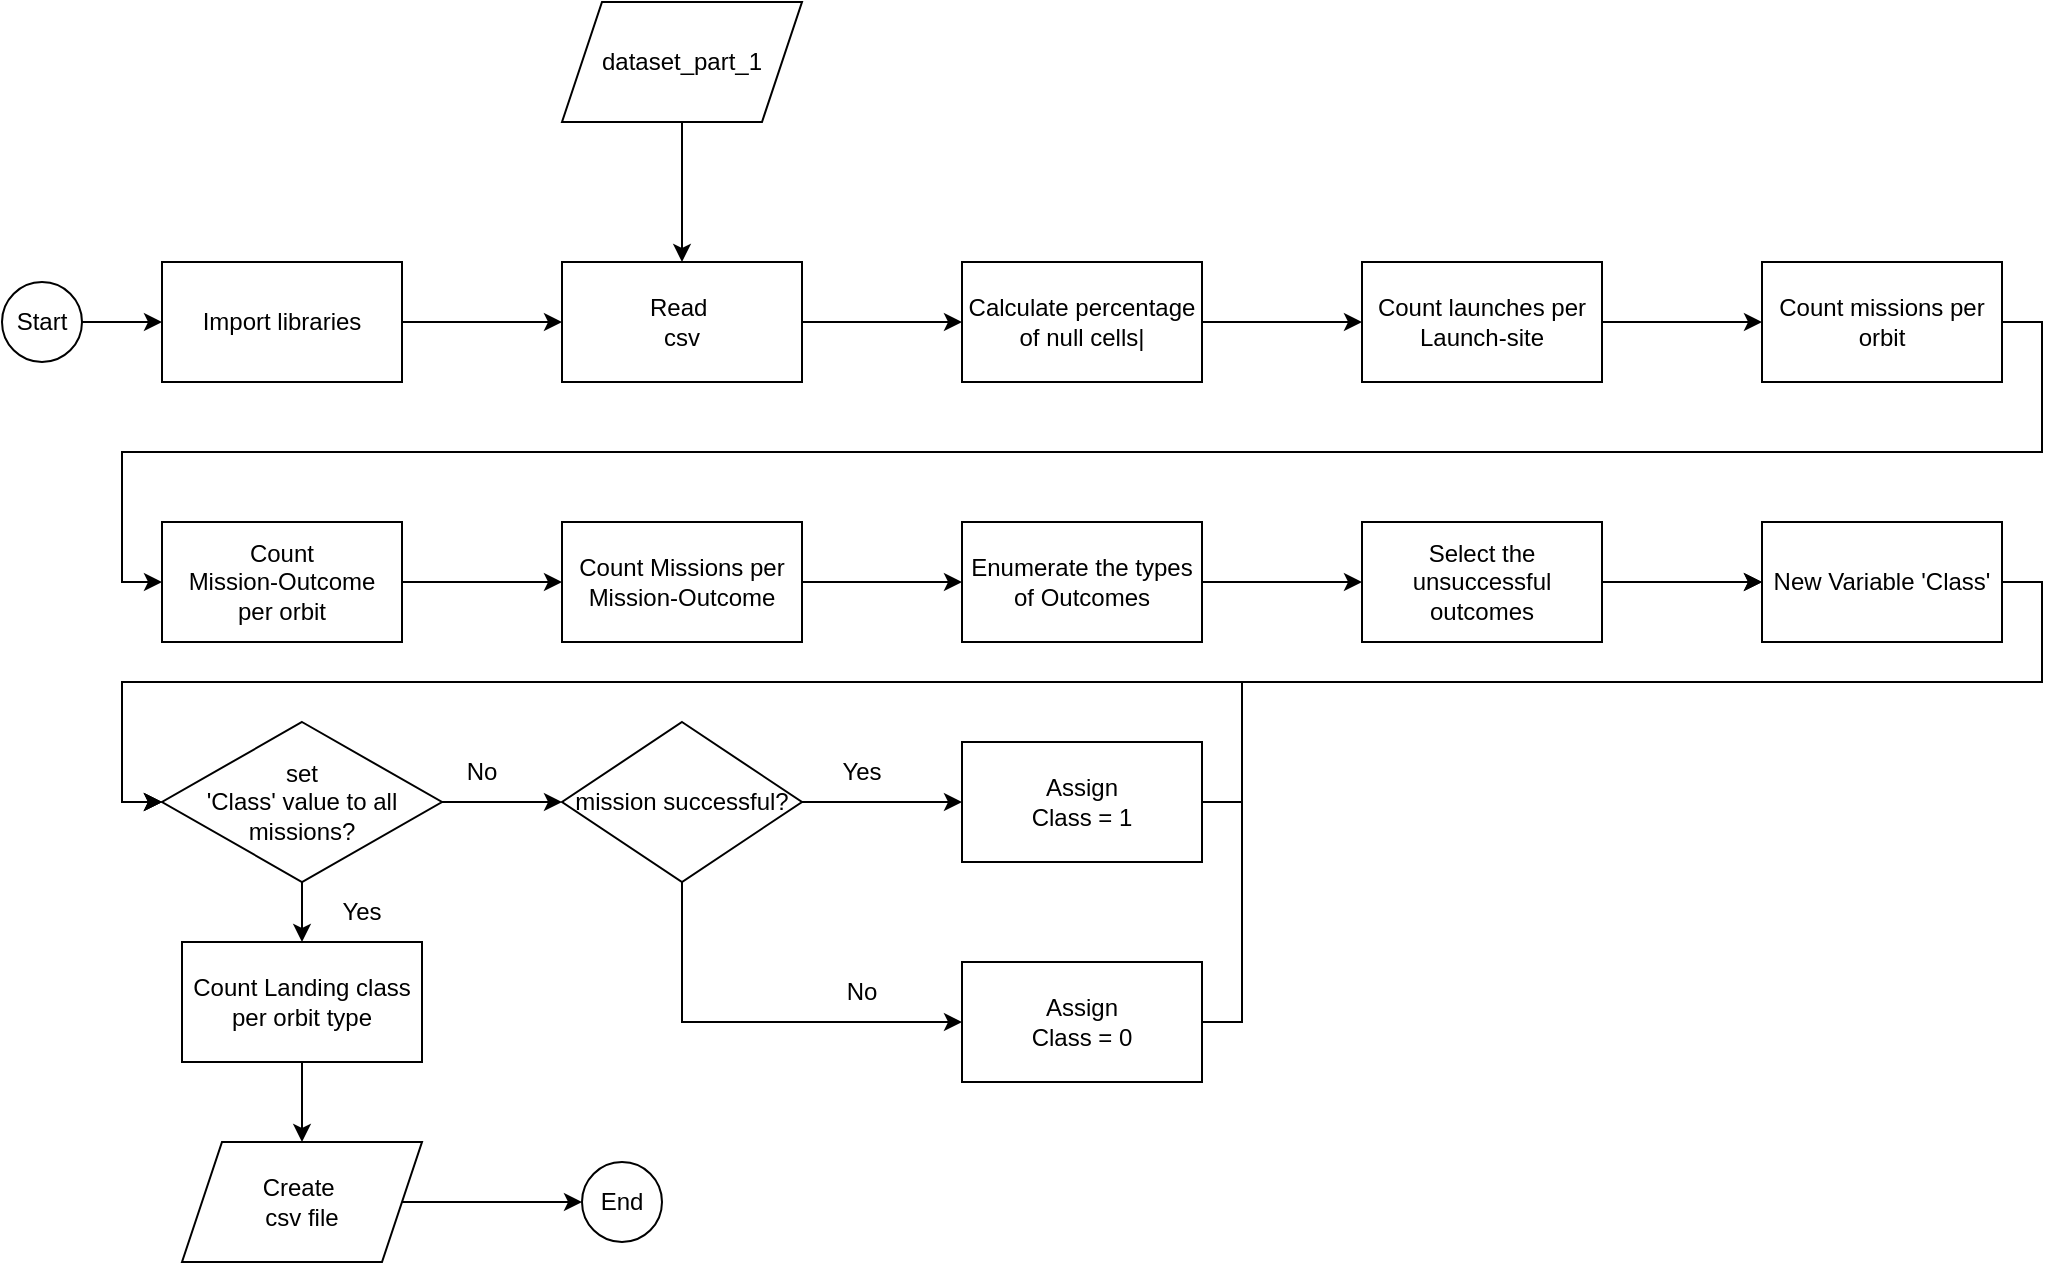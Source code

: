 <mxfile version="20.6.0" type="github">
  <diagram id="5ADxoYoFJ6WQMiYRAR7u" name="Page-1">
    <mxGraphModel dx="1662" dy="754" grid="1" gridSize="10" guides="1" tooltips="1" connect="1" arrows="1" fold="1" page="1" pageScale="1" pageWidth="1169" pageHeight="827" math="0" shadow="0">
      <root>
        <mxCell id="0" />
        <mxCell id="1" parent="0" />
        <mxCell id="W6Bv4ejxW_uESNOz4aTP-5" value="" style="edgeStyle=orthogonalEdgeStyle;rounded=0;orthogonalLoop=1;jettySize=auto;html=1;exitX=1;exitY=0.5;exitDx=0;exitDy=0;entryX=0;entryY=0.5;entryDx=0;entryDy=0;" edge="1" parent="1" source="W6Bv4ejxW_uESNOz4aTP-2" target="W6Bv4ejxW_uESNOz4aTP-4">
          <mxGeometry relative="1" as="geometry">
            <mxPoint x="90" y="180" as="sourcePoint" />
            <mxPoint x="90" y="240" as="targetPoint" />
          </mxGeometry>
        </mxCell>
        <mxCell id="W6Bv4ejxW_uESNOz4aTP-2" value="Start" style="ellipse;whiteSpace=wrap;html=1;aspect=fixed;" vertex="1" parent="1">
          <mxGeometry x="40" y="160" width="40" height="40" as="geometry" />
        </mxCell>
        <mxCell id="W6Bv4ejxW_uESNOz4aTP-7" value="" style="edgeStyle=orthogonalEdgeStyle;rounded=0;orthogonalLoop=1;jettySize=auto;html=1;entryX=0;entryY=0.5;entryDx=0;entryDy=0;exitX=1;exitY=0.5;exitDx=0;exitDy=0;" edge="1" parent="1" source="W6Bv4ejxW_uESNOz4aTP-4" target="W6Bv4ejxW_uESNOz4aTP-6">
          <mxGeometry relative="1" as="geometry" />
        </mxCell>
        <mxCell id="W6Bv4ejxW_uESNOz4aTP-4" value="Import libraries" style="whiteSpace=wrap;html=1;" vertex="1" parent="1">
          <mxGeometry x="120" y="150" width="120" height="60" as="geometry" />
        </mxCell>
        <mxCell id="W6Bv4ejxW_uESNOz4aTP-10" value="" style="edgeStyle=orthogonalEdgeStyle;rounded=0;orthogonalLoop=1;jettySize=auto;html=1;entryX=0.5;entryY=0;entryDx=0;entryDy=0;exitX=0.5;exitY=1;exitDx=0;exitDy=0;" edge="1" parent="1" source="W6Bv4ejxW_uESNOz4aTP-9" target="W6Bv4ejxW_uESNOz4aTP-6">
          <mxGeometry relative="1" as="geometry">
            <mxPoint x="470" y="260" as="sourcePoint" />
          </mxGeometry>
        </mxCell>
        <mxCell id="W6Bv4ejxW_uESNOz4aTP-12" value="" style="edgeStyle=orthogonalEdgeStyle;rounded=0;orthogonalLoop=1;jettySize=auto;html=1;" edge="1" parent="1" source="W6Bv4ejxW_uESNOz4aTP-6" target="W6Bv4ejxW_uESNOz4aTP-11">
          <mxGeometry relative="1" as="geometry" />
        </mxCell>
        <mxCell id="W6Bv4ejxW_uESNOz4aTP-6" value="Read&amp;nbsp;&lt;br&gt;csv" style="whiteSpace=wrap;html=1;" vertex="1" parent="1">
          <mxGeometry x="320" y="150" width="120" height="60" as="geometry" />
        </mxCell>
        <mxCell id="W6Bv4ejxW_uESNOz4aTP-9" value="dataset_part_1" style="shape=parallelogram;perimeter=parallelogramPerimeter;whiteSpace=wrap;html=1;fixedSize=1;" vertex="1" parent="1">
          <mxGeometry x="320" y="20" width="120" height="60" as="geometry" />
        </mxCell>
        <mxCell id="W6Bv4ejxW_uESNOz4aTP-14" value="" style="edgeStyle=orthogonalEdgeStyle;rounded=0;orthogonalLoop=1;jettySize=auto;html=1;" edge="1" parent="1" source="W6Bv4ejxW_uESNOz4aTP-11" target="W6Bv4ejxW_uESNOz4aTP-13">
          <mxGeometry relative="1" as="geometry" />
        </mxCell>
        <mxCell id="W6Bv4ejxW_uESNOz4aTP-11" value="Calculate percentage of null cells|" style="whiteSpace=wrap;html=1;" vertex="1" parent="1">
          <mxGeometry x="520" y="150" width="120" height="60" as="geometry" />
        </mxCell>
        <mxCell id="W6Bv4ejxW_uESNOz4aTP-16" value="" style="edgeStyle=orthogonalEdgeStyle;rounded=0;orthogonalLoop=1;jettySize=auto;html=1;" edge="1" parent="1" source="W6Bv4ejxW_uESNOz4aTP-13" target="W6Bv4ejxW_uESNOz4aTP-15">
          <mxGeometry relative="1" as="geometry" />
        </mxCell>
        <mxCell id="W6Bv4ejxW_uESNOz4aTP-13" value="Count launches per Launch-site" style="whiteSpace=wrap;html=1;" vertex="1" parent="1">
          <mxGeometry x="720" y="150" width="120" height="60" as="geometry" />
        </mxCell>
        <mxCell id="W6Bv4ejxW_uESNOz4aTP-18" style="edgeStyle=orthogonalEdgeStyle;rounded=0;orthogonalLoop=1;jettySize=auto;html=1;exitX=1;exitY=0.5;exitDx=0;exitDy=0;entryX=0;entryY=0.5;entryDx=0;entryDy=0;" edge="1" parent="1" source="W6Bv4ejxW_uESNOz4aTP-15" target="W6Bv4ejxW_uESNOz4aTP-17">
          <mxGeometry relative="1" as="geometry" />
        </mxCell>
        <mxCell id="W6Bv4ejxW_uESNOz4aTP-15" value="Count missions per orbit" style="whiteSpace=wrap;html=1;" vertex="1" parent="1">
          <mxGeometry x="920" y="150" width="120" height="60" as="geometry" />
        </mxCell>
        <mxCell id="W6Bv4ejxW_uESNOz4aTP-20" value="" style="edgeStyle=orthogonalEdgeStyle;rounded=0;orthogonalLoop=1;jettySize=auto;html=1;" edge="1" parent="1" source="W6Bv4ejxW_uESNOz4aTP-17" target="W6Bv4ejxW_uESNOz4aTP-19">
          <mxGeometry relative="1" as="geometry" />
        </mxCell>
        <mxCell id="W6Bv4ejxW_uESNOz4aTP-17" value="Count &lt;br&gt;Mission-Outcome&lt;br&gt;per orbit" style="rounded=0;whiteSpace=wrap;html=1;" vertex="1" parent="1">
          <mxGeometry x="120" y="280" width="120" height="60" as="geometry" />
        </mxCell>
        <mxCell id="W6Bv4ejxW_uESNOz4aTP-22" value="" style="edgeStyle=orthogonalEdgeStyle;rounded=0;orthogonalLoop=1;jettySize=auto;html=1;" edge="1" parent="1" source="W6Bv4ejxW_uESNOz4aTP-19" target="W6Bv4ejxW_uESNOz4aTP-21">
          <mxGeometry relative="1" as="geometry" />
        </mxCell>
        <mxCell id="W6Bv4ejxW_uESNOz4aTP-19" value="Count Missions per Mission-Outcome" style="whiteSpace=wrap;html=1;rounded=0;" vertex="1" parent="1">
          <mxGeometry x="320" y="280" width="120" height="60" as="geometry" />
        </mxCell>
        <mxCell id="W6Bv4ejxW_uESNOz4aTP-25" value="" style="edgeStyle=orthogonalEdgeStyle;rounded=0;orthogonalLoop=1;jettySize=auto;html=1;" edge="1" parent="1" source="W6Bv4ejxW_uESNOz4aTP-21" target="W6Bv4ejxW_uESNOz4aTP-24">
          <mxGeometry relative="1" as="geometry" />
        </mxCell>
        <mxCell id="W6Bv4ejxW_uESNOz4aTP-21" value="Enumerate the types of Outcomes" style="whiteSpace=wrap;html=1;rounded=0;" vertex="1" parent="1">
          <mxGeometry x="520" y="280" width="120" height="60" as="geometry" />
        </mxCell>
        <mxCell id="W6Bv4ejxW_uESNOz4aTP-27" value="" style="edgeStyle=orthogonalEdgeStyle;rounded=0;orthogonalLoop=1;jettySize=auto;html=1;" edge="1" parent="1" source="W6Bv4ejxW_uESNOz4aTP-24">
          <mxGeometry relative="1" as="geometry">
            <mxPoint x="920" y="310" as="targetPoint" />
          </mxGeometry>
        </mxCell>
        <mxCell id="W6Bv4ejxW_uESNOz4aTP-30" value="" style="edgeStyle=orthogonalEdgeStyle;rounded=0;orthogonalLoop=1;jettySize=auto;html=1;" edge="1" parent="1" source="W6Bv4ejxW_uESNOz4aTP-24" target="W6Bv4ejxW_uESNOz4aTP-29">
          <mxGeometry relative="1" as="geometry" />
        </mxCell>
        <mxCell id="W6Bv4ejxW_uESNOz4aTP-24" value="Select the unsuccessful outcomes" style="whiteSpace=wrap;html=1;rounded=0;" vertex="1" parent="1">
          <mxGeometry x="720" y="280" width="120" height="60" as="geometry" />
        </mxCell>
        <mxCell id="W6Bv4ejxW_uESNOz4aTP-35" value="" style="edgeStyle=orthogonalEdgeStyle;rounded=0;orthogonalLoop=1;jettySize=auto;html=1;" edge="1" parent="1" source="W6Bv4ejxW_uESNOz4aTP-28" target="W6Bv4ejxW_uESNOz4aTP-34">
          <mxGeometry relative="1" as="geometry" />
        </mxCell>
        <mxCell id="W6Bv4ejxW_uESNOz4aTP-51" style="edgeStyle=orthogonalEdgeStyle;rounded=0;orthogonalLoop=1;jettySize=auto;html=1;exitX=0.5;exitY=1;exitDx=0;exitDy=0;entryX=0.5;entryY=0;entryDx=0;entryDy=0;" edge="1" parent="1" source="W6Bv4ejxW_uESNOz4aTP-28" target="W6Bv4ejxW_uESNOz4aTP-46">
          <mxGeometry relative="1" as="geometry" />
        </mxCell>
        <mxCell id="W6Bv4ejxW_uESNOz4aTP-28" value="set &lt;br&gt;&#39;Class&#39; value to all missions?" style="rhombus;whiteSpace=wrap;html=1;" vertex="1" parent="1">
          <mxGeometry x="120" y="380" width="140" height="80" as="geometry" />
        </mxCell>
        <mxCell id="W6Bv4ejxW_uESNOz4aTP-33" style="edgeStyle=orthogonalEdgeStyle;rounded=0;orthogonalLoop=1;jettySize=auto;html=1;exitX=1;exitY=0.5;exitDx=0;exitDy=0;entryX=0;entryY=0.5;entryDx=0;entryDy=0;" edge="1" parent="1" source="W6Bv4ejxW_uESNOz4aTP-29" target="W6Bv4ejxW_uESNOz4aTP-28">
          <mxGeometry relative="1" as="geometry" />
        </mxCell>
        <mxCell id="W6Bv4ejxW_uESNOz4aTP-29" value="New Variable &#39;Class&#39;" style="whiteSpace=wrap;html=1;rounded=0;" vertex="1" parent="1">
          <mxGeometry x="920" y="280" width="120" height="60" as="geometry" />
        </mxCell>
        <mxCell id="W6Bv4ejxW_uESNOz4aTP-37" value="" style="edgeStyle=orthogonalEdgeStyle;rounded=0;orthogonalLoop=1;jettySize=auto;html=1;" edge="1" parent="1" source="W6Bv4ejxW_uESNOz4aTP-34" target="W6Bv4ejxW_uESNOz4aTP-36">
          <mxGeometry relative="1" as="geometry" />
        </mxCell>
        <mxCell id="W6Bv4ejxW_uESNOz4aTP-40" style="edgeStyle=orthogonalEdgeStyle;rounded=0;orthogonalLoop=1;jettySize=auto;html=1;exitX=0.5;exitY=1;exitDx=0;exitDy=0;entryX=0;entryY=0.5;entryDx=0;entryDy=0;" edge="1" parent="1" source="W6Bv4ejxW_uESNOz4aTP-34" target="W6Bv4ejxW_uESNOz4aTP-38">
          <mxGeometry relative="1" as="geometry" />
        </mxCell>
        <mxCell id="W6Bv4ejxW_uESNOz4aTP-34" value="mission successful?" style="rhombus;whiteSpace=wrap;html=1;" vertex="1" parent="1">
          <mxGeometry x="320" y="380" width="120" height="80" as="geometry" />
        </mxCell>
        <mxCell id="W6Bv4ejxW_uESNOz4aTP-41" style="edgeStyle=orthogonalEdgeStyle;rounded=0;orthogonalLoop=1;jettySize=auto;html=1;exitX=1;exitY=0.5;exitDx=0;exitDy=0;entryX=0;entryY=0.5;entryDx=0;entryDy=0;" edge="1" parent="1" source="W6Bv4ejxW_uESNOz4aTP-36" target="W6Bv4ejxW_uESNOz4aTP-28">
          <mxGeometry relative="1" as="geometry">
            <Array as="points">
              <mxPoint x="660" y="420" />
              <mxPoint x="660" y="360" />
              <mxPoint x="100" y="360" />
              <mxPoint x="100" y="420" />
            </Array>
          </mxGeometry>
        </mxCell>
        <mxCell id="W6Bv4ejxW_uESNOz4aTP-36" value="Assign&lt;br&gt;Class = 1" style="whiteSpace=wrap;html=1;" vertex="1" parent="1">
          <mxGeometry x="520" y="390" width="120" height="60" as="geometry" />
        </mxCell>
        <mxCell id="W6Bv4ejxW_uESNOz4aTP-44" style="edgeStyle=orthogonalEdgeStyle;rounded=0;orthogonalLoop=1;jettySize=auto;html=1;exitX=1;exitY=0.5;exitDx=0;exitDy=0;entryX=0;entryY=0.5;entryDx=0;entryDy=0;" edge="1" parent="1" source="W6Bv4ejxW_uESNOz4aTP-38" target="W6Bv4ejxW_uESNOz4aTP-28">
          <mxGeometry relative="1" as="geometry">
            <Array as="points">
              <mxPoint x="660" y="530" />
              <mxPoint x="660" y="360" />
              <mxPoint x="100" y="360" />
              <mxPoint x="100" y="420" />
            </Array>
          </mxGeometry>
        </mxCell>
        <mxCell id="W6Bv4ejxW_uESNOz4aTP-38" value="Assign&lt;br&gt;Class = 0" style="whiteSpace=wrap;html=1;" vertex="1" parent="1">
          <mxGeometry x="520" y="500" width="120" height="60" as="geometry" />
        </mxCell>
        <mxCell id="W6Bv4ejxW_uESNOz4aTP-53" style="edgeStyle=orthogonalEdgeStyle;rounded=0;orthogonalLoop=1;jettySize=auto;html=1;exitX=0.5;exitY=1;exitDx=0;exitDy=0;entryX=0.5;entryY=0;entryDx=0;entryDy=0;" edge="1" parent="1" source="W6Bv4ejxW_uESNOz4aTP-46" target="W6Bv4ejxW_uESNOz4aTP-52">
          <mxGeometry relative="1" as="geometry" />
        </mxCell>
        <mxCell id="W6Bv4ejxW_uESNOz4aTP-46" value="Count Landing class per orbit type" style="rounded=0;whiteSpace=wrap;html=1;" vertex="1" parent="1">
          <mxGeometry x="130" y="490" width="120" height="60" as="geometry" />
        </mxCell>
        <mxCell id="W6Bv4ejxW_uESNOz4aTP-47" value="Yes&lt;span style=&quot;color: rgba(0, 0, 0, 0); font-family: monospace; font-size: 0px; text-align: start;&quot;&gt;%3CmxGraphModel%3E%3Croot%3E%3CmxCell%20id%3D%220%22%2F%3E%3CmxCell%20id%3D%221%22%20parent%3D%220%22%2F%3E%3CmxCell%20id%3D%222%22%20value%3D%22Count%20%26lt%3Bbr%26gt%3BMission-Outcome%26lt%3Bbr%26gt%3Bper%20orbit%22%20style%3D%22rounded%3D0%3BwhiteSpace%3Dwrap%3Bhtml%3D1%3B%22%20vertex%3D%221%22%20parent%3D%221%22%3E%3CmxGeometry%20x%3D%22120%22%20y%3D%22280%22%20width%3D%22120%22%20height%3D%2260%22%20as%3D%22geometry%22%2F%3E%3C%2FmxCell%3E%3C%2Froot%3E%3C%2FmxGraphModel%3E&lt;/span&gt;&lt;span style=&quot;color: rgba(0, 0, 0, 0); font-family: monospace; font-size: 0px; text-align: start;&quot;&gt;%3CmxGraphModel%3E%3Croot%3E%3CmxCell%20id%3D%220%22%2F%3E%3CmxCell%20id%3D%221%22%20parent%3D%220%22%2F%3E%3CmxCell%20id%3D%222%22%20value%3D%22Count%20%26lt%3Bbr%26gt%3BMission-Outcome%26lt%3Bbr%26gt%3Bper%20orbit%22%20style%3D%22rounded%3D0%3BwhiteSpace%3Dwrap%3Bhtml%3D1%3B%22%20vertex%3D%221%22%20parent%3D%221%22%3E%3CmxGeometry%20x%3D%22120%22%20y%3D%22280%22%20width%3D%22120%22%20height%3D%2260%22%20as%3D%22geometry%22%2F%3E%3C%2FmxCell%3E%3C%2Froot%3E%3C%2FmxGraphModel%3E&lt;/span&gt;&lt;span style=&quot;color: rgba(0, 0, 0, 0); font-family: monospace; font-size: 0px; text-align: start;&quot;&gt;%3CmxGraphModel%3E%3Croot%3E%3CmxCell%20id%3D%220%22%2F%3E%3CmxCell%20id%3D%221%22%20parent%3D%220%22%2F%3E%3CmxCell%20id%3D%222%22%20value%3D%22Count%20%26lt%3Bbr%26gt%3BMission-Outcome%26lt%3Bbr%26gt%3Bper%20orbit%22%20style%3D%22rounded%3D0%3BwhiteSpace%3Dwrap%3Bhtml%3D1%3B%22%20vertex%3D%221%22%20parent%3D%221%22%3E%3CmxGeometry%20x%3D%22120%22%20y%3D%22280%22%20width%3D%22120%22%20height%3D%2260%22%20as%3D%22geometry%22%2F%3E%3C%2FmxCell%3E%3C%2Froot%3E%3C%2FmxGraphModel%3E&lt;/span&gt;" style="text;html=1;strokeColor=none;fillColor=none;align=center;verticalAlign=middle;whiteSpace=wrap;rounded=0;" vertex="1" parent="1">
          <mxGeometry x="190" y="460" width="60" height="30" as="geometry" />
        </mxCell>
        <mxCell id="W6Bv4ejxW_uESNOz4aTP-48" value="No" style="text;html=1;strokeColor=none;fillColor=none;align=center;verticalAlign=middle;whiteSpace=wrap;rounded=0;" vertex="1" parent="1">
          <mxGeometry x="250" y="390" width="60" height="30" as="geometry" />
        </mxCell>
        <mxCell id="W6Bv4ejxW_uESNOz4aTP-49" value="Yes&lt;span style=&quot;color: rgba(0, 0, 0, 0); font-family: monospace; font-size: 0px; text-align: start;&quot;&gt;%3CmxGraphModel%3E%3Croot%3E%3CmxCell%20id%3D%220%22%2F%3E%3CmxCell%20id%3D%221%22%20parent%3D%220%22%2F%3E%3CmxCell%20id%3D%222%22%20value%3D%22Count%20%26lt%3Bbr%26gt%3BMission-Outcome%26lt%3Bbr%26gt%3Bper%20orbit%22%20style%3D%22rounded%3D0%3BwhiteSpace%3Dwrap%3Bhtml%3D1%3B%22%20vertex%3D%221%22%20parent%3D%221%22%3E%3CmxGeometry%20x%3D%22120%22%20y%3D%22280%22%20width%3D%22120%22%20height%3D%2260%22%20as%3D%22geometry%22%2F%3E%3C%2FmxCell%3E%3C%2Froot%3E%3C%2FmxGraphModel%3E&lt;/span&gt;&lt;span style=&quot;color: rgba(0, 0, 0, 0); font-family: monospace; font-size: 0px; text-align: start;&quot;&gt;%3CmxGraphModel%3E%3Croot%3E%3CmxCell%20id%3D%220%22%2F%3E%3CmxCell%20id%3D%221%22%20parent%3D%220%22%2F%3E%3CmxCell%20id%3D%222%22%20value%3D%22Count%20%26lt%3Bbr%26gt%3BMission-Outcome%26lt%3Bbr%26gt%3Bper%20orbit%22%20style%3D%22rounded%3D0%3BwhiteSpace%3Dwrap%3Bhtml%3D1%3B%22%20vertex%3D%221%22%20parent%3D%221%22%3E%3CmxGeometry%20x%3D%22120%22%20y%3D%22280%22%20width%3D%22120%22%20height%3D%2260%22%20as%3D%22geometry%22%2F%3E%3C%2FmxCell%3E%3C%2Froot%3E%3C%2FmxGraphModel%3E&lt;/span&gt;&lt;span style=&quot;color: rgba(0, 0, 0, 0); font-family: monospace; font-size: 0px; text-align: start;&quot;&gt;%3CmxGraphModel%3E%3Croot%3E%3CmxCell%20id%3D%220%22%2F%3E%3CmxCell%20id%3D%221%22%20parent%3D%220%22%2F%3E%3CmxCell%20id%3D%222%22%20value%3D%22Count%20%26lt%3Bbr%26gt%3BMission-Outcome%26lt%3Bbr%26gt%3Bper%20orbit%22%20style%3D%22rounded%3D0%3BwhiteSpace%3Dwrap%3Bhtml%3D1%3B%22%20vertex%3D%221%22%20parent%3D%221%22%3E%3CmxGeometry%20x%3D%22120%22%20y%3D%22280%22%20width%3D%22120%22%20height%3D%2260%22%20as%3D%22geometry%22%2F%3E%3C%2FmxCell%3E%3C%2Froot%3E%3C%2FmxGraphModel%3E&lt;/span&gt;" style="text;html=1;strokeColor=none;fillColor=none;align=center;verticalAlign=middle;whiteSpace=wrap;rounded=0;" vertex="1" parent="1">
          <mxGeometry x="440" y="390" width="60" height="30" as="geometry" />
        </mxCell>
        <mxCell id="W6Bv4ejxW_uESNOz4aTP-50" value="No" style="text;html=1;strokeColor=none;fillColor=none;align=center;verticalAlign=middle;whiteSpace=wrap;rounded=0;" vertex="1" parent="1">
          <mxGeometry x="440" y="500" width="60" height="30" as="geometry" />
        </mxCell>
        <mxCell id="W6Bv4ejxW_uESNOz4aTP-55" value="" style="edgeStyle=orthogonalEdgeStyle;rounded=0;orthogonalLoop=1;jettySize=auto;html=1;" edge="1" parent="1" source="W6Bv4ejxW_uESNOz4aTP-52" target="W6Bv4ejxW_uESNOz4aTP-54">
          <mxGeometry relative="1" as="geometry" />
        </mxCell>
        <mxCell id="W6Bv4ejxW_uESNOz4aTP-52" value="Create&amp;nbsp;&lt;br&gt;csv file" style="shape=parallelogram;perimeter=parallelogramPerimeter;whiteSpace=wrap;html=1;fixedSize=1;" vertex="1" parent="1">
          <mxGeometry x="130" y="590" width="120" height="60" as="geometry" />
        </mxCell>
        <mxCell id="W6Bv4ejxW_uESNOz4aTP-54" value="End" style="ellipse;whiteSpace=wrap;html=1;" vertex="1" parent="1">
          <mxGeometry x="330" y="600" width="40" height="40" as="geometry" />
        </mxCell>
      </root>
    </mxGraphModel>
  </diagram>
</mxfile>
